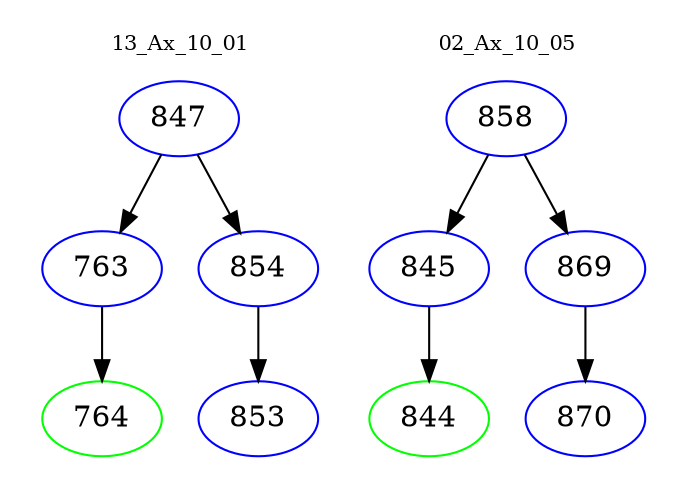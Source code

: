 digraph{
subgraph cluster_0 {
color = white
label = "13_Ax_10_01";
fontsize=10;
T0_847 [label="847", color="blue"]
T0_847 -> T0_763 [color="black"]
T0_763 [label="763", color="blue"]
T0_763 -> T0_764 [color="black"]
T0_764 [label="764", color="green"]
T0_847 -> T0_854 [color="black"]
T0_854 [label="854", color="blue"]
T0_854 -> T0_853 [color="black"]
T0_853 [label="853", color="blue"]
}
subgraph cluster_1 {
color = white
label = "02_Ax_10_05";
fontsize=10;
T1_858 [label="858", color="blue"]
T1_858 -> T1_845 [color="black"]
T1_845 [label="845", color="blue"]
T1_845 -> T1_844 [color="black"]
T1_844 [label="844", color="green"]
T1_858 -> T1_869 [color="black"]
T1_869 [label="869", color="blue"]
T1_869 -> T1_870 [color="black"]
T1_870 [label="870", color="blue"]
}
}
